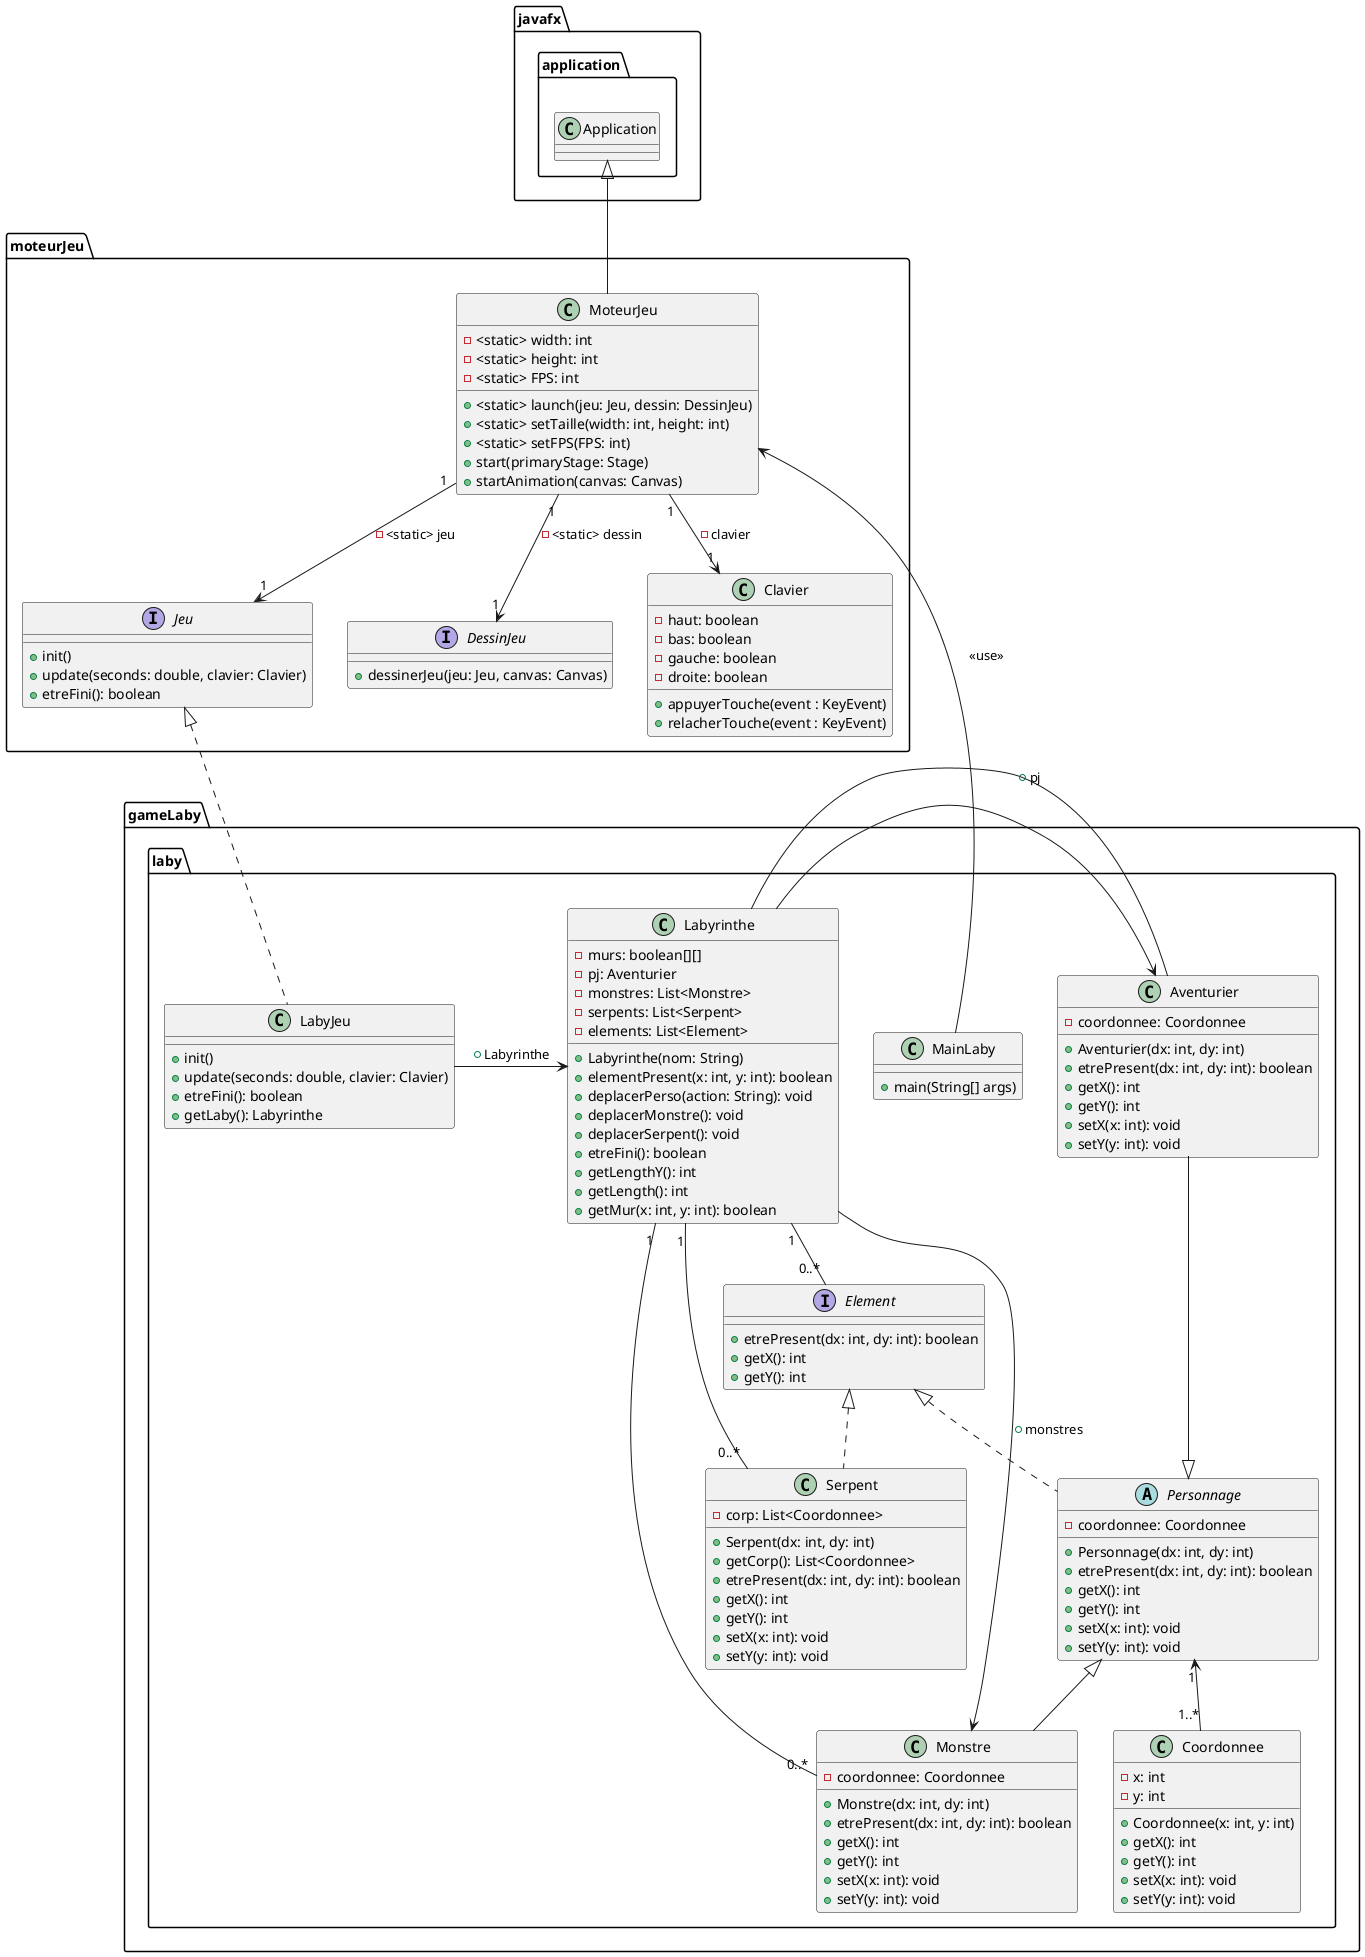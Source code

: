 @startuml

package javafx.application{
class Application{
}
}


package moteurJeu{

class MoteurJeu{
- <static> width: int
- <static> height: int
- <static> FPS: int
+ <static> launch(jeu: Jeu, dessin: DessinJeu)
+ <static> setTaille(width: int, height: int)
+ <static> setFPS(FPS: int)
+ start(primaryStage: Stage)
+ startAnimation(canvas: Canvas)
}

Application <|-- MoteurJeu



interface Jeu{
+ init()
+ update(seconds: double, clavier: Clavier)
+ etreFini(): boolean
}

MoteurJeu "1" --> "1" Jeu : - <static> jeu


interface DessinJeu{
+ dessinerJeu(jeu: Jeu, canvas: Canvas)
}

MoteurJeu "1" --> "1" DessinJeu : - <static> dessin

class Clavier{
- haut: boolean
- bas: boolean
- gauche: boolean
- droite: boolean
+ appuyerTouche(event : KeyEvent)
+ relacherTouche(event : KeyEvent)
}

MoteurJeu "1" --> "1" Clavier : - clavier
}


package gameLaby.laby{
class LabyJeu{
+ init()
+ update(seconds: double, clavier: Clavier)
+ etreFini(): boolean
+ getLaby(): Labyrinthe
}

Jeu <|.. LabyJeu

class Aventurier {
  - coordonnee: Coordonnee
  + Aventurier(dx: int, dy: int)
  + etrePresent(dx: int, dy: int): boolean
  + getX(): int
  + getY(): int
  + setX(x: int): void
  + setY(y: int): void
}

class Coordonnee {
  - x: int
  - y: int
  + Coordonnee(x: int, y: int)
  + getX(): int
  + getY(): int
  + setX(x: int): void
  + setY(y: int): void
}

interface Element {
  + etrePresent(dx: int, dy: int): boolean
  + getX(): int
  + getY(): int
}

class Monstre {
  - coordonnee: Coordonnee
  + Monstre(dx: int, dy: int)
  + etrePresent(dx: int, dy: int): boolean
  + getX(): int
  + getY(): int
  + setX(x: int): void
  + setY(y: int): void
}

abstract class Personnage {
  - coordonnee: Coordonnee
  + Personnage(dx: int, dy: int)
  + etrePresent(dx: int, dy: int): boolean
  + getX(): int
  + getY(): int
  + setX(x: int): void
  + setY(y: int): void
}

class Serpent {
  - corp: List<Coordonnee>
  + Serpent(dx: int, dy: int)
  + getCorp(): List<Coordonnee>
  + etrePresent(dx: int, dy: int): boolean
  + getX(): int
  + getY(): int
  + setX(x: int): void
  + setY(y: int): void
}

class Labyrinthe {
  - murs: boolean[][]
  - pj: Aventurier
  - monstres: List<Monstre>
  - serpents: List<Serpent>
  - elements: List<Element>
  + Labyrinthe(nom: String)
  + elementPresent(x: int, y: int): boolean
  + deplacerPerso(action: String): void
  + deplacerMonstre(): void
  + deplacerSerpent(): void
  + etreFini(): boolean
  + getLengthY(): int
  + getLength(): int
  + getMur(x: int, y: int): boolean
}

Aventurier --|> Personnage
Personnage <|-- Monstre

Personnage "1" <-- "1..*" Coordonnee
Element <|.. Serpent
Element <|.. Personnage

Labyrinthe -- Aventurier
Labyrinthe "1" -- "0..*" Monstre
Labyrinthe "1" -- "0..*" Serpent
Labyrinthe "1" -- "0..*" Element

Labyrinthe <- LabyJeu : +Labyrinthe

Labyrinthe --> Monstre : +monstres
Labyrinthe -> Aventurier : +pj

class MainLaby{
+ main(String[] args)
}

MainLaby --> MoteurJeu : <<use>>

@enduml

